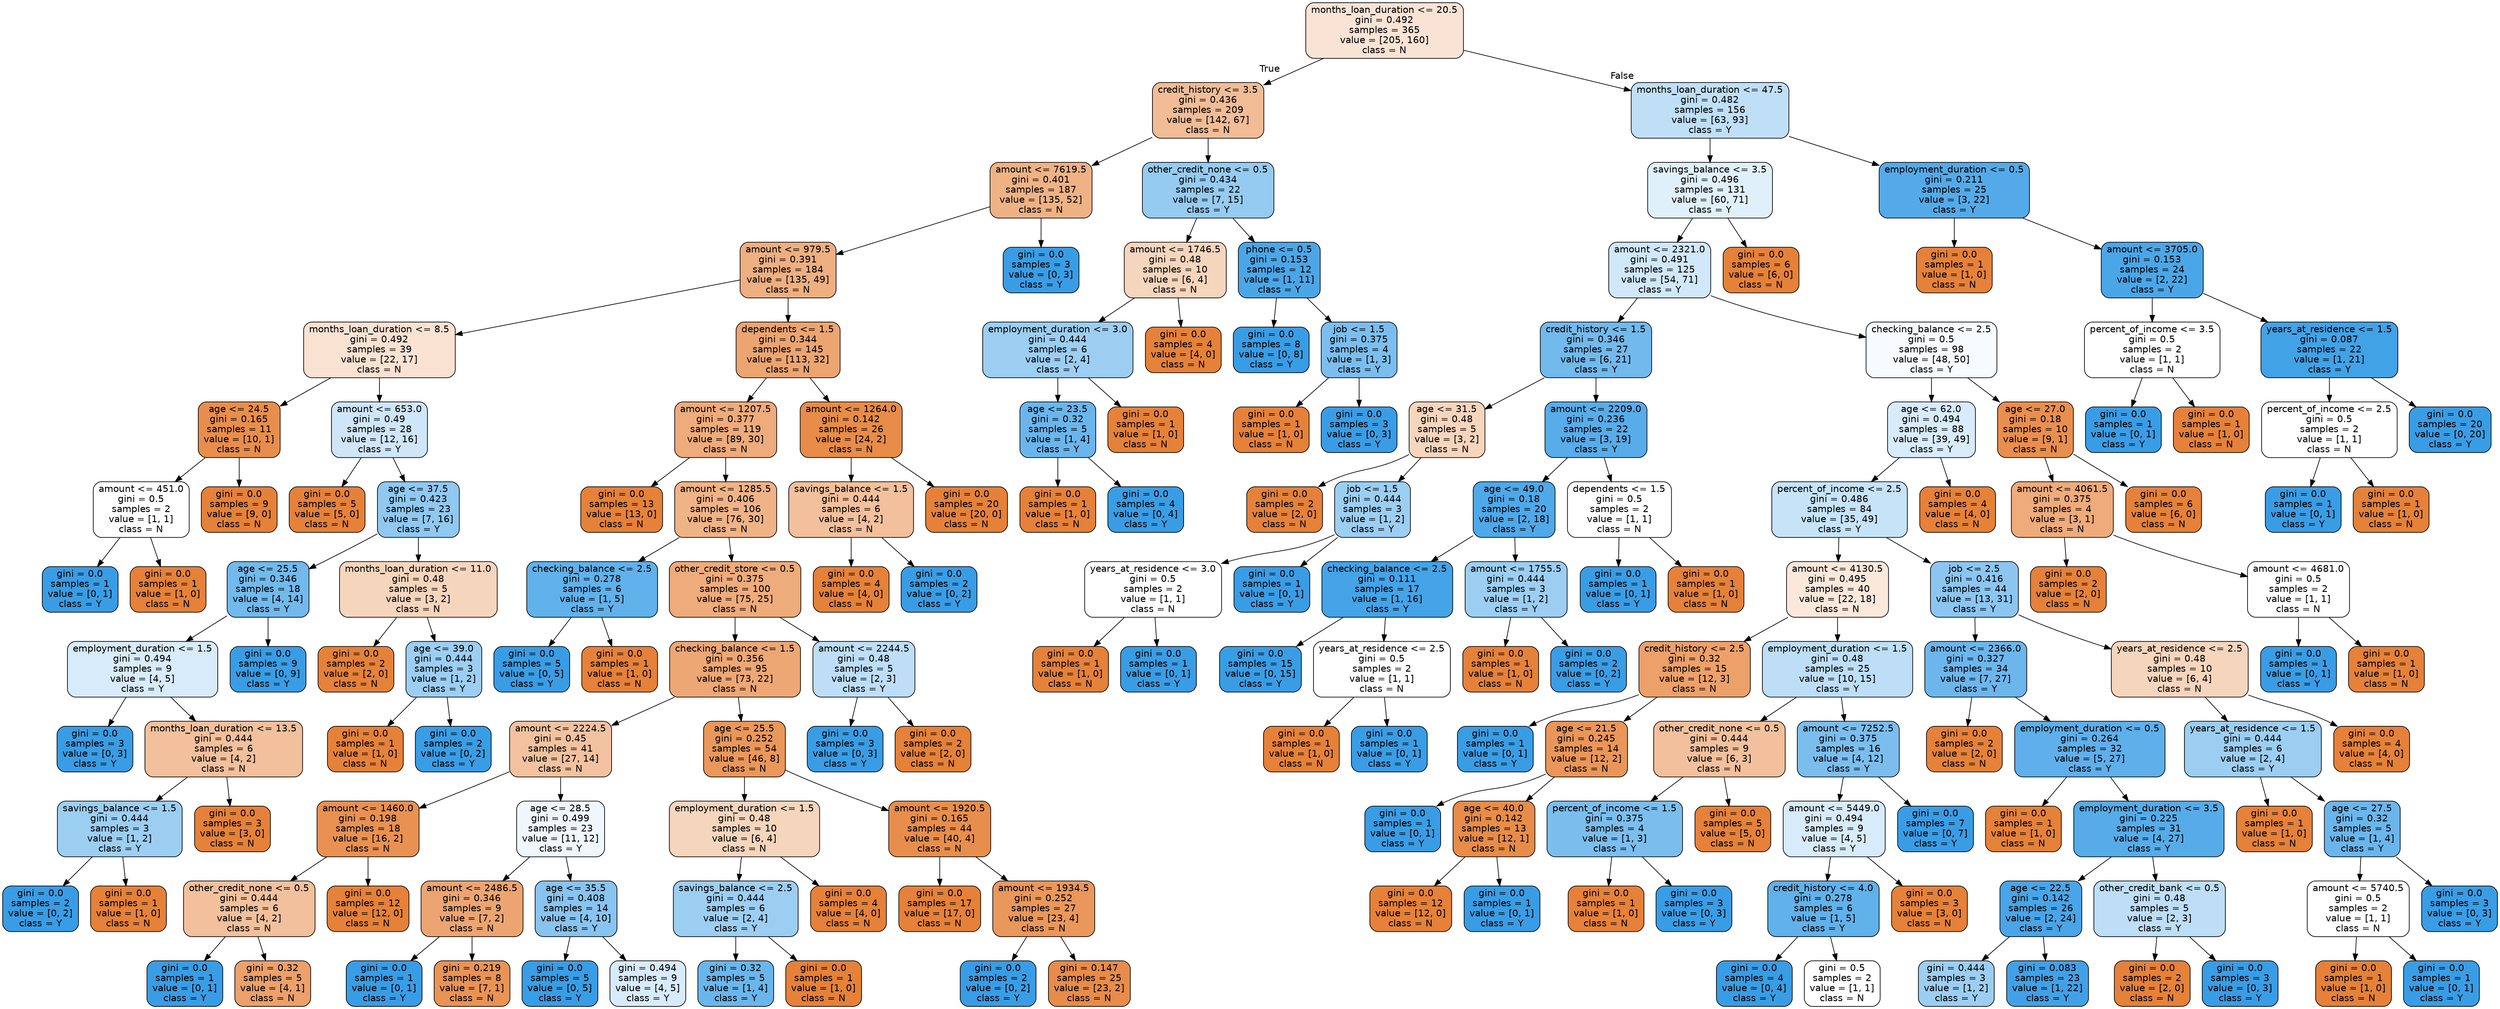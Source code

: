 digraph Tree {
node [shape=box, style="filled, rounded", color="black", fontname=helvetica] ;
edge [fontname=helvetica] ;
0 [label="months_loan_duration <= 20.5\ngini = 0.492\nsamples = 365\nvalue = [205, 160]\nclass = N", fillcolor="#f9e3d4"] ;
1 [label="credit_history <= 3.5\ngini = 0.436\nsamples = 209\nvalue = [142, 67]\nclass = N", fillcolor="#f1bc96"] ;
0 -> 1 [labeldistance=2.5, labelangle=45, headlabel="True"] ;
2 [label="amount <= 7619.5\ngini = 0.401\nsamples = 187\nvalue = [135, 52]\nclass = N", fillcolor="#efb285"] ;
1 -> 2 ;
3 [label="amount <= 979.5\ngini = 0.391\nsamples = 184\nvalue = [135, 49]\nclass = N", fillcolor="#eeaf81"] ;
2 -> 3 ;
4 [label="months_loan_duration <= 8.5\ngini = 0.492\nsamples = 39\nvalue = [22, 17]\nclass = N", fillcolor="#f9e2d2"] ;
3 -> 4 ;
5 [label="age <= 24.5\ngini = 0.165\nsamples = 11\nvalue = [10, 1]\nclass = N", fillcolor="#e88e4d"] ;
4 -> 5 ;
6 [label="amount <= 451.0\ngini = 0.5\nsamples = 2\nvalue = [1, 1]\nclass = N", fillcolor="#ffffff"] ;
5 -> 6 ;
7 [label="gini = 0.0\nsamples = 1\nvalue = [0, 1]\nclass = Y", fillcolor="#399de5"] ;
6 -> 7 ;
8 [label="gini = 0.0\nsamples = 1\nvalue = [1, 0]\nclass = N", fillcolor="#e58139"] ;
6 -> 8 ;
9 [label="gini = 0.0\nsamples = 9\nvalue = [9, 0]\nclass = N", fillcolor="#e58139"] ;
5 -> 9 ;
10 [label="amount <= 653.0\ngini = 0.49\nsamples = 28\nvalue = [12, 16]\nclass = Y", fillcolor="#cee6f8"] ;
4 -> 10 ;
11 [label="gini = 0.0\nsamples = 5\nvalue = [5, 0]\nclass = N", fillcolor="#e58139"] ;
10 -> 11 ;
12 [label="age <= 37.5\ngini = 0.423\nsamples = 23\nvalue = [7, 16]\nclass = Y", fillcolor="#90c8f0"] ;
10 -> 12 ;
13 [label="age <= 25.5\ngini = 0.346\nsamples = 18\nvalue = [4, 14]\nclass = Y", fillcolor="#72b9ec"] ;
12 -> 13 ;
14 [label="employment_duration <= 1.5\ngini = 0.494\nsamples = 9\nvalue = [4, 5]\nclass = Y", fillcolor="#d7ebfa"] ;
13 -> 14 ;
15 [label="gini = 0.0\nsamples = 3\nvalue = [0, 3]\nclass = Y", fillcolor="#399de5"] ;
14 -> 15 ;
16 [label="months_loan_duration <= 13.5\ngini = 0.444\nsamples = 6\nvalue = [4, 2]\nclass = N", fillcolor="#f2c09c"] ;
14 -> 16 ;
17 [label="savings_balance <= 1.5\ngini = 0.444\nsamples = 3\nvalue = [1, 2]\nclass = Y", fillcolor="#9ccef2"] ;
16 -> 17 ;
18 [label="gini = 0.0\nsamples = 2\nvalue = [0, 2]\nclass = Y", fillcolor="#399de5"] ;
17 -> 18 ;
19 [label="gini = 0.0\nsamples = 1\nvalue = [1, 0]\nclass = N", fillcolor="#e58139"] ;
17 -> 19 ;
20 [label="gini = 0.0\nsamples = 3\nvalue = [3, 0]\nclass = N", fillcolor="#e58139"] ;
16 -> 20 ;
21 [label="gini = 0.0\nsamples = 9\nvalue = [0, 9]\nclass = Y", fillcolor="#399de5"] ;
13 -> 21 ;
22 [label="months_loan_duration <= 11.0\ngini = 0.48\nsamples = 5\nvalue = [3, 2]\nclass = N", fillcolor="#f6d5bd"] ;
12 -> 22 ;
23 [label="gini = 0.0\nsamples = 2\nvalue = [2, 0]\nclass = N", fillcolor="#e58139"] ;
22 -> 23 ;
24 [label="age <= 39.0\ngini = 0.444\nsamples = 3\nvalue = [1, 2]\nclass = Y", fillcolor="#9ccef2"] ;
22 -> 24 ;
25 [label="gini = 0.0\nsamples = 1\nvalue = [1, 0]\nclass = N", fillcolor="#e58139"] ;
24 -> 25 ;
26 [label="gini = 0.0\nsamples = 2\nvalue = [0, 2]\nclass = Y", fillcolor="#399de5"] ;
24 -> 26 ;
27 [label="dependents <= 1.5\ngini = 0.344\nsamples = 145\nvalue = [113, 32]\nclass = N", fillcolor="#eca571"] ;
3 -> 27 ;
28 [label="amount <= 1207.5\ngini = 0.377\nsamples = 119\nvalue = [89, 30]\nclass = N", fillcolor="#eeab7c"] ;
27 -> 28 ;
29 [label="gini = 0.0\nsamples = 13\nvalue = [13, 0]\nclass = N", fillcolor="#e58139"] ;
28 -> 29 ;
30 [label="amount <= 1285.5\ngini = 0.406\nsamples = 106\nvalue = [76, 30]\nclass = N", fillcolor="#efb387"] ;
28 -> 30 ;
31 [label="checking_balance <= 2.5\ngini = 0.278\nsamples = 6\nvalue = [1, 5]\nclass = Y", fillcolor="#61b1ea"] ;
30 -> 31 ;
32 [label="gini = 0.0\nsamples = 5\nvalue = [0, 5]\nclass = Y", fillcolor="#399de5"] ;
31 -> 32 ;
33 [label="gini = 0.0\nsamples = 1\nvalue = [1, 0]\nclass = N", fillcolor="#e58139"] ;
31 -> 33 ;
34 [label="other_credit_store <= 0.5\ngini = 0.375\nsamples = 100\nvalue = [75, 25]\nclass = N", fillcolor="#eeab7b"] ;
30 -> 34 ;
35 [label="checking_balance <= 1.5\ngini = 0.356\nsamples = 95\nvalue = [73, 22]\nclass = N", fillcolor="#eda775"] ;
34 -> 35 ;
36 [label="amount <= 2224.5\ngini = 0.45\nsamples = 41\nvalue = [27, 14]\nclass = N", fillcolor="#f2c2a0"] ;
35 -> 36 ;
37 [label="amount <= 1460.0\ngini = 0.198\nsamples = 18\nvalue = [16, 2]\nclass = N", fillcolor="#e89152"] ;
36 -> 37 ;
38 [label="other_credit_none <= 0.5\ngini = 0.444\nsamples = 6\nvalue = [4, 2]\nclass = N", fillcolor="#f2c09c"] ;
37 -> 38 ;
39 [label="gini = 0.0\nsamples = 1\nvalue = [0, 1]\nclass = Y", fillcolor="#399de5"] ;
38 -> 39 ;
40 [label="gini = 0.32\nsamples = 5\nvalue = [4, 1]\nclass = N", fillcolor="#eca06a"] ;
38 -> 40 ;
41 [label="gini = 0.0\nsamples = 12\nvalue = [12, 0]\nclass = N", fillcolor="#e58139"] ;
37 -> 41 ;
42 [label="age <= 28.5\ngini = 0.499\nsamples = 23\nvalue = [11, 12]\nclass = Y", fillcolor="#eff7fd"] ;
36 -> 42 ;
43 [label="amount <= 2486.5\ngini = 0.346\nsamples = 9\nvalue = [7, 2]\nclass = N", fillcolor="#eca572"] ;
42 -> 43 ;
44 [label="gini = 0.0\nsamples = 1\nvalue = [0, 1]\nclass = Y", fillcolor="#399de5"] ;
43 -> 44 ;
45 [label="gini = 0.219\nsamples = 8\nvalue = [7, 1]\nclass = N", fillcolor="#e99355"] ;
43 -> 45 ;
46 [label="age <= 35.5\ngini = 0.408\nsamples = 14\nvalue = [4, 10]\nclass = Y", fillcolor="#88c4ef"] ;
42 -> 46 ;
47 [label="gini = 0.0\nsamples = 5\nvalue = [0, 5]\nclass = Y", fillcolor="#399de5"] ;
46 -> 47 ;
48 [label="gini = 0.494\nsamples = 9\nvalue = [4, 5]\nclass = Y", fillcolor="#d7ebfa"] ;
46 -> 48 ;
49 [label="age <= 25.5\ngini = 0.252\nsamples = 54\nvalue = [46, 8]\nclass = N", fillcolor="#ea975b"] ;
35 -> 49 ;
50 [label="employment_duration <= 1.5\ngini = 0.48\nsamples = 10\nvalue = [6, 4]\nclass = N", fillcolor="#f6d5bd"] ;
49 -> 50 ;
51 [label="savings_balance <= 2.5\ngini = 0.444\nsamples = 6\nvalue = [2, 4]\nclass = Y", fillcolor="#9ccef2"] ;
50 -> 51 ;
52 [label="gini = 0.32\nsamples = 5\nvalue = [1, 4]\nclass = Y", fillcolor="#6ab6ec"] ;
51 -> 52 ;
53 [label="gini = 0.0\nsamples = 1\nvalue = [1, 0]\nclass = N", fillcolor="#e58139"] ;
51 -> 53 ;
54 [label="gini = 0.0\nsamples = 4\nvalue = [4, 0]\nclass = N", fillcolor="#e58139"] ;
50 -> 54 ;
55 [label="amount <= 1920.5\ngini = 0.165\nsamples = 44\nvalue = [40, 4]\nclass = N", fillcolor="#e88e4d"] ;
49 -> 55 ;
56 [label="gini = 0.0\nsamples = 17\nvalue = [17, 0]\nclass = N", fillcolor="#e58139"] ;
55 -> 56 ;
57 [label="amount <= 1934.5\ngini = 0.252\nsamples = 27\nvalue = [23, 4]\nclass = N", fillcolor="#ea975b"] ;
55 -> 57 ;
58 [label="gini = 0.0\nsamples = 2\nvalue = [0, 2]\nclass = Y", fillcolor="#399de5"] ;
57 -> 58 ;
59 [label="gini = 0.147\nsamples = 25\nvalue = [23, 2]\nclass = N", fillcolor="#e78c4a"] ;
57 -> 59 ;
60 [label="amount <= 2244.5\ngini = 0.48\nsamples = 5\nvalue = [2, 3]\nclass = Y", fillcolor="#bddef6"] ;
34 -> 60 ;
61 [label="gini = 0.0\nsamples = 3\nvalue = [0, 3]\nclass = Y", fillcolor="#399de5"] ;
60 -> 61 ;
62 [label="gini = 0.0\nsamples = 2\nvalue = [2, 0]\nclass = N", fillcolor="#e58139"] ;
60 -> 62 ;
63 [label="amount <= 1264.0\ngini = 0.142\nsamples = 26\nvalue = [24, 2]\nclass = N", fillcolor="#e78c49"] ;
27 -> 63 ;
64 [label="savings_balance <= 1.5\ngini = 0.444\nsamples = 6\nvalue = [4, 2]\nclass = N", fillcolor="#f2c09c"] ;
63 -> 64 ;
65 [label="gini = 0.0\nsamples = 4\nvalue = [4, 0]\nclass = N", fillcolor="#e58139"] ;
64 -> 65 ;
66 [label="gini = 0.0\nsamples = 2\nvalue = [0, 2]\nclass = Y", fillcolor="#399de5"] ;
64 -> 66 ;
67 [label="gini = 0.0\nsamples = 20\nvalue = [20, 0]\nclass = N", fillcolor="#e58139"] ;
63 -> 67 ;
68 [label="gini = 0.0\nsamples = 3\nvalue = [0, 3]\nclass = Y", fillcolor="#399de5"] ;
2 -> 68 ;
69 [label="other_credit_none <= 0.5\ngini = 0.434\nsamples = 22\nvalue = [7, 15]\nclass = Y", fillcolor="#95cbf1"] ;
1 -> 69 ;
70 [label="amount <= 1746.5\ngini = 0.48\nsamples = 10\nvalue = [6, 4]\nclass = N", fillcolor="#f6d5bd"] ;
69 -> 70 ;
71 [label="employment_duration <= 3.0\ngini = 0.444\nsamples = 6\nvalue = [2, 4]\nclass = Y", fillcolor="#9ccef2"] ;
70 -> 71 ;
72 [label="age <= 23.5\ngini = 0.32\nsamples = 5\nvalue = [1, 4]\nclass = Y", fillcolor="#6ab6ec"] ;
71 -> 72 ;
73 [label="gini = 0.0\nsamples = 1\nvalue = [1, 0]\nclass = N", fillcolor="#e58139"] ;
72 -> 73 ;
74 [label="gini = 0.0\nsamples = 4\nvalue = [0, 4]\nclass = Y", fillcolor="#399de5"] ;
72 -> 74 ;
75 [label="gini = 0.0\nsamples = 1\nvalue = [1, 0]\nclass = N", fillcolor="#e58139"] ;
71 -> 75 ;
76 [label="gini = 0.0\nsamples = 4\nvalue = [4, 0]\nclass = N", fillcolor="#e58139"] ;
70 -> 76 ;
77 [label="phone <= 0.5\ngini = 0.153\nsamples = 12\nvalue = [1, 11]\nclass = Y", fillcolor="#4ba6e7"] ;
69 -> 77 ;
78 [label="gini = 0.0\nsamples = 8\nvalue = [0, 8]\nclass = Y", fillcolor="#399de5"] ;
77 -> 78 ;
79 [label="job <= 1.5\ngini = 0.375\nsamples = 4\nvalue = [1, 3]\nclass = Y", fillcolor="#7bbeee"] ;
77 -> 79 ;
80 [label="gini = 0.0\nsamples = 1\nvalue = [1, 0]\nclass = N", fillcolor="#e58139"] ;
79 -> 80 ;
81 [label="gini = 0.0\nsamples = 3\nvalue = [0, 3]\nclass = Y", fillcolor="#399de5"] ;
79 -> 81 ;
82 [label="months_loan_duration <= 47.5\ngini = 0.482\nsamples = 156\nvalue = [63, 93]\nclass = Y", fillcolor="#bfdff7"] ;
0 -> 82 [labeldistance=2.5, labelangle=-45, headlabel="False"] ;
83 [label="savings_balance <= 3.5\ngini = 0.496\nsamples = 131\nvalue = [60, 71]\nclass = Y", fillcolor="#e0f0fb"] ;
82 -> 83 ;
84 [label="amount <= 2321.0\ngini = 0.491\nsamples = 125\nvalue = [54, 71]\nclass = Y", fillcolor="#d0e8f9"] ;
83 -> 84 ;
85 [label="credit_history <= 1.5\ngini = 0.346\nsamples = 27\nvalue = [6, 21]\nclass = Y", fillcolor="#72b9ec"] ;
84 -> 85 ;
86 [label="age <= 31.5\ngini = 0.48\nsamples = 5\nvalue = [3, 2]\nclass = N", fillcolor="#f6d5bd"] ;
85 -> 86 ;
87 [label="gini = 0.0\nsamples = 2\nvalue = [2, 0]\nclass = N", fillcolor="#e58139"] ;
86 -> 87 ;
88 [label="job <= 1.5\ngini = 0.444\nsamples = 3\nvalue = [1, 2]\nclass = Y", fillcolor="#9ccef2"] ;
86 -> 88 ;
89 [label="years_at_residence <= 3.0\ngini = 0.5\nsamples = 2\nvalue = [1, 1]\nclass = N", fillcolor="#ffffff"] ;
88 -> 89 ;
90 [label="gini = 0.0\nsamples = 1\nvalue = [1, 0]\nclass = N", fillcolor="#e58139"] ;
89 -> 90 ;
91 [label="gini = 0.0\nsamples = 1\nvalue = [0, 1]\nclass = Y", fillcolor="#399de5"] ;
89 -> 91 ;
92 [label="gini = 0.0\nsamples = 1\nvalue = [0, 1]\nclass = Y", fillcolor="#399de5"] ;
88 -> 92 ;
93 [label="amount <= 2209.0\ngini = 0.236\nsamples = 22\nvalue = [3, 19]\nclass = Y", fillcolor="#58ace9"] ;
85 -> 93 ;
94 [label="age <= 49.0\ngini = 0.18\nsamples = 20\nvalue = [2, 18]\nclass = Y", fillcolor="#4fa8e8"] ;
93 -> 94 ;
95 [label="checking_balance <= 2.5\ngini = 0.111\nsamples = 17\nvalue = [1, 16]\nclass = Y", fillcolor="#45a3e7"] ;
94 -> 95 ;
96 [label="gini = 0.0\nsamples = 15\nvalue = [0, 15]\nclass = Y", fillcolor="#399de5"] ;
95 -> 96 ;
97 [label="years_at_residence <= 2.5\ngini = 0.5\nsamples = 2\nvalue = [1, 1]\nclass = N", fillcolor="#ffffff"] ;
95 -> 97 ;
98 [label="gini = 0.0\nsamples = 1\nvalue = [1, 0]\nclass = N", fillcolor="#e58139"] ;
97 -> 98 ;
99 [label="gini = 0.0\nsamples = 1\nvalue = [0, 1]\nclass = Y", fillcolor="#399de5"] ;
97 -> 99 ;
100 [label="amount <= 1755.5\ngini = 0.444\nsamples = 3\nvalue = [1, 2]\nclass = Y", fillcolor="#9ccef2"] ;
94 -> 100 ;
101 [label="gini = 0.0\nsamples = 1\nvalue = [1, 0]\nclass = N", fillcolor="#e58139"] ;
100 -> 101 ;
102 [label="gini = 0.0\nsamples = 2\nvalue = [0, 2]\nclass = Y", fillcolor="#399de5"] ;
100 -> 102 ;
103 [label="dependents <= 1.5\ngini = 0.5\nsamples = 2\nvalue = [1, 1]\nclass = N", fillcolor="#ffffff"] ;
93 -> 103 ;
104 [label="gini = 0.0\nsamples = 1\nvalue = [0, 1]\nclass = Y", fillcolor="#399de5"] ;
103 -> 104 ;
105 [label="gini = 0.0\nsamples = 1\nvalue = [1, 0]\nclass = N", fillcolor="#e58139"] ;
103 -> 105 ;
106 [label="checking_balance <= 2.5\ngini = 0.5\nsamples = 98\nvalue = [48, 50]\nclass = Y", fillcolor="#f7fbfe"] ;
84 -> 106 ;
107 [label="age <= 62.0\ngini = 0.494\nsamples = 88\nvalue = [39, 49]\nclass = Y", fillcolor="#d7ebfa"] ;
106 -> 107 ;
108 [label="percent_of_income <= 2.5\ngini = 0.486\nsamples = 84\nvalue = [35, 49]\nclass = Y", fillcolor="#c6e3f8"] ;
107 -> 108 ;
109 [label="amount <= 4130.5\ngini = 0.495\nsamples = 40\nvalue = [22, 18]\nclass = N", fillcolor="#fae8db"] ;
108 -> 109 ;
110 [label="credit_history <= 2.5\ngini = 0.32\nsamples = 15\nvalue = [12, 3]\nclass = N", fillcolor="#eca06a"] ;
109 -> 110 ;
111 [label="gini = 0.0\nsamples = 1\nvalue = [0, 1]\nclass = Y", fillcolor="#399de5"] ;
110 -> 111 ;
112 [label="age <= 21.5\ngini = 0.245\nsamples = 14\nvalue = [12, 2]\nclass = N", fillcolor="#e9965a"] ;
110 -> 112 ;
113 [label="gini = 0.0\nsamples = 1\nvalue = [0, 1]\nclass = Y", fillcolor="#399de5"] ;
112 -> 113 ;
114 [label="age <= 40.0\ngini = 0.142\nsamples = 13\nvalue = [12, 1]\nclass = N", fillcolor="#e78c49"] ;
112 -> 114 ;
115 [label="gini = 0.0\nsamples = 12\nvalue = [12, 0]\nclass = N", fillcolor="#e58139"] ;
114 -> 115 ;
116 [label="gini = 0.0\nsamples = 1\nvalue = [0, 1]\nclass = Y", fillcolor="#399de5"] ;
114 -> 116 ;
117 [label="employment_duration <= 1.5\ngini = 0.48\nsamples = 25\nvalue = [10, 15]\nclass = Y", fillcolor="#bddef6"] ;
109 -> 117 ;
118 [label="other_credit_none <= 0.5\ngini = 0.444\nsamples = 9\nvalue = [6, 3]\nclass = N", fillcolor="#f2c09c"] ;
117 -> 118 ;
119 [label="percent_of_income <= 1.5\ngini = 0.375\nsamples = 4\nvalue = [1, 3]\nclass = Y", fillcolor="#7bbeee"] ;
118 -> 119 ;
120 [label="gini = 0.0\nsamples = 1\nvalue = [1, 0]\nclass = N", fillcolor="#e58139"] ;
119 -> 120 ;
121 [label="gini = 0.0\nsamples = 3\nvalue = [0, 3]\nclass = Y", fillcolor="#399de5"] ;
119 -> 121 ;
122 [label="gini = 0.0\nsamples = 5\nvalue = [5, 0]\nclass = N", fillcolor="#e58139"] ;
118 -> 122 ;
123 [label="amount <= 7252.5\ngini = 0.375\nsamples = 16\nvalue = [4, 12]\nclass = Y", fillcolor="#7bbeee"] ;
117 -> 123 ;
124 [label="amount <= 5449.0\ngini = 0.494\nsamples = 9\nvalue = [4, 5]\nclass = Y", fillcolor="#d7ebfa"] ;
123 -> 124 ;
125 [label="credit_history <= 4.0\ngini = 0.278\nsamples = 6\nvalue = [1, 5]\nclass = Y", fillcolor="#61b1ea"] ;
124 -> 125 ;
126 [label="gini = 0.0\nsamples = 4\nvalue = [0, 4]\nclass = Y", fillcolor="#399de5"] ;
125 -> 126 ;
127 [label="gini = 0.5\nsamples = 2\nvalue = [1, 1]\nclass = N", fillcolor="#ffffff"] ;
125 -> 127 ;
128 [label="gini = 0.0\nsamples = 3\nvalue = [3, 0]\nclass = N", fillcolor="#e58139"] ;
124 -> 128 ;
129 [label="gini = 0.0\nsamples = 7\nvalue = [0, 7]\nclass = Y", fillcolor="#399de5"] ;
123 -> 129 ;
130 [label="job <= 2.5\ngini = 0.416\nsamples = 44\nvalue = [13, 31]\nclass = Y", fillcolor="#8cc6f0"] ;
108 -> 130 ;
131 [label="amount <= 2366.0\ngini = 0.327\nsamples = 34\nvalue = [7, 27]\nclass = Y", fillcolor="#6cb6ec"] ;
130 -> 131 ;
132 [label="gini = 0.0\nsamples = 2\nvalue = [2, 0]\nclass = N", fillcolor="#e58139"] ;
131 -> 132 ;
133 [label="employment_duration <= 0.5\ngini = 0.264\nsamples = 32\nvalue = [5, 27]\nclass = Y", fillcolor="#5eafea"] ;
131 -> 133 ;
134 [label="gini = 0.0\nsamples = 1\nvalue = [1, 0]\nclass = N", fillcolor="#e58139"] ;
133 -> 134 ;
135 [label="employment_duration <= 3.5\ngini = 0.225\nsamples = 31\nvalue = [4, 27]\nclass = Y", fillcolor="#56ace9"] ;
133 -> 135 ;
136 [label="age <= 22.5\ngini = 0.142\nsamples = 26\nvalue = [2, 24]\nclass = Y", fillcolor="#49a5e7"] ;
135 -> 136 ;
137 [label="gini = 0.444\nsamples = 3\nvalue = [1, 2]\nclass = Y", fillcolor="#9ccef2"] ;
136 -> 137 ;
138 [label="gini = 0.083\nsamples = 23\nvalue = [1, 22]\nclass = Y", fillcolor="#42a1e6"] ;
136 -> 138 ;
139 [label="other_credit_bank <= 0.5\ngini = 0.48\nsamples = 5\nvalue = [2, 3]\nclass = Y", fillcolor="#bddef6"] ;
135 -> 139 ;
140 [label="gini = 0.0\nsamples = 2\nvalue = [2, 0]\nclass = N", fillcolor="#e58139"] ;
139 -> 140 ;
141 [label="gini = 0.0\nsamples = 3\nvalue = [0, 3]\nclass = Y", fillcolor="#399de5"] ;
139 -> 141 ;
142 [label="years_at_residence <= 2.5\ngini = 0.48\nsamples = 10\nvalue = [6, 4]\nclass = N", fillcolor="#f6d5bd"] ;
130 -> 142 ;
143 [label="years_at_residence <= 1.5\ngini = 0.444\nsamples = 6\nvalue = [2, 4]\nclass = Y", fillcolor="#9ccef2"] ;
142 -> 143 ;
144 [label="gini = 0.0\nsamples = 1\nvalue = [1, 0]\nclass = N", fillcolor="#e58139"] ;
143 -> 144 ;
145 [label="age <= 27.5\ngini = 0.32\nsamples = 5\nvalue = [1, 4]\nclass = Y", fillcolor="#6ab6ec"] ;
143 -> 145 ;
146 [label="amount <= 5740.5\ngini = 0.5\nsamples = 2\nvalue = [1, 1]\nclass = N", fillcolor="#ffffff"] ;
145 -> 146 ;
147 [label="gini = 0.0\nsamples = 1\nvalue = [1, 0]\nclass = N", fillcolor="#e58139"] ;
146 -> 147 ;
148 [label="gini = 0.0\nsamples = 1\nvalue = [0, 1]\nclass = Y", fillcolor="#399de5"] ;
146 -> 148 ;
149 [label="gini = 0.0\nsamples = 3\nvalue = [0, 3]\nclass = Y", fillcolor="#399de5"] ;
145 -> 149 ;
150 [label="gini = 0.0\nsamples = 4\nvalue = [4, 0]\nclass = N", fillcolor="#e58139"] ;
142 -> 150 ;
151 [label="gini = 0.0\nsamples = 4\nvalue = [4, 0]\nclass = N", fillcolor="#e58139"] ;
107 -> 151 ;
152 [label="age <= 27.0\ngini = 0.18\nsamples = 10\nvalue = [9, 1]\nclass = N", fillcolor="#e88f4f"] ;
106 -> 152 ;
153 [label="amount <= 4061.5\ngini = 0.375\nsamples = 4\nvalue = [3, 1]\nclass = N", fillcolor="#eeab7b"] ;
152 -> 153 ;
154 [label="gini = 0.0\nsamples = 2\nvalue = [2, 0]\nclass = N", fillcolor="#e58139"] ;
153 -> 154 ;
155 [label="amount <= 4681.0\ngini = 0.5\nsamples = 2\nvalue = [1, 1]\nclass = N", fillcolor="#ffffff"] ;
153 -> 155 ;
156 [label="gini = 0.0\nsamples = 1\nvalue = [0, 1]\nclass = Y", fillcolor="#399de5"] ;
155 -> 156 ;
157 [label="gini = 0.0\nsamples = 1\nvalue = [1, 0]\nclass = N", fillcolor="#e58139"] ;
155 -> 157 ;
158 [label="gini = 0.0\nsamples = 6\nvalue = [6, 0]\nclass = N", fillcolor="#e58139"] ;
152 -> 158 ;
159 [label="gini = 0.0\nsamples = 6\nvalue = [6, 0]\nclass = N", fillcolor="#e58139"] ;
83 -> 159 ;
160 [label="employment_duration <= 0.5\ngini = 0.211\nsamples = 25\nvalue = [3, 22]\nclass = Y", fillcolor="#54aae9"] ;
82 -> 160 ;
161 [label="gini = 0.0\nsamples = 1\nvalue = [1, 0]\nclass = N", fillcolor="#e58139"] ;
160 -> 161 ;
162 [label="amount <= 3705.0\ngini = 0.153\nsamples = 24\nvalue = [2, 22]\nclass = Y", fillcolor="#4ba6e7"] ;
160 -> 162 ;
163 [label="percent_of_income <= 3.5\ngini = 0.5\nsamples = 2\nvalue = [1, 1]\nclass = N", fillcolor="#ffffff"] ;
162 -> 163 ;
164 [label="gini = 0.0\nsamples = 1\nvalue = [0, 1]\nclass = Y", fillcolor="#399de5"] ;
163 -> 164 ;
165 [label="gini = 0.0\nsamples = 1\nvalue = [1, 0]\nclass = N", fillcolor="#e58139"] ;
163 -> 165 ;
166 [label="years_at_residence <= 1.5\ngini = 0.087\nsamples = 22\nvalue = [1, 21]\nclass = Y", fillcolor="#42a2e6"] ;
162 -> 166 ;
167 [label="percent_of_income <= 2.5\ngini = 0.5\nsamples = 2\nvalue = [1, 1]\nclass = N", fillcolor="#ffffff"] ;
166 -> 167 ;
168 [label="gini = 0.0\nsamples = 1\nvalue = [0, 1]\nclass = Y", fillcolor="#399de5"] ;
167 -> 168 ;
169 [label="gini = 0.0\nsamples = 1\nvalue = [1, 0]\nclass = N", fillcolor="#e58139"] ;
167 -> 169 ;
170 [label="gini = 0.0\nsamples = 20\nvalue = [0, 20]\nclass = Y", fillcolor="#399de5"] ;
166 -> 170 ;
}